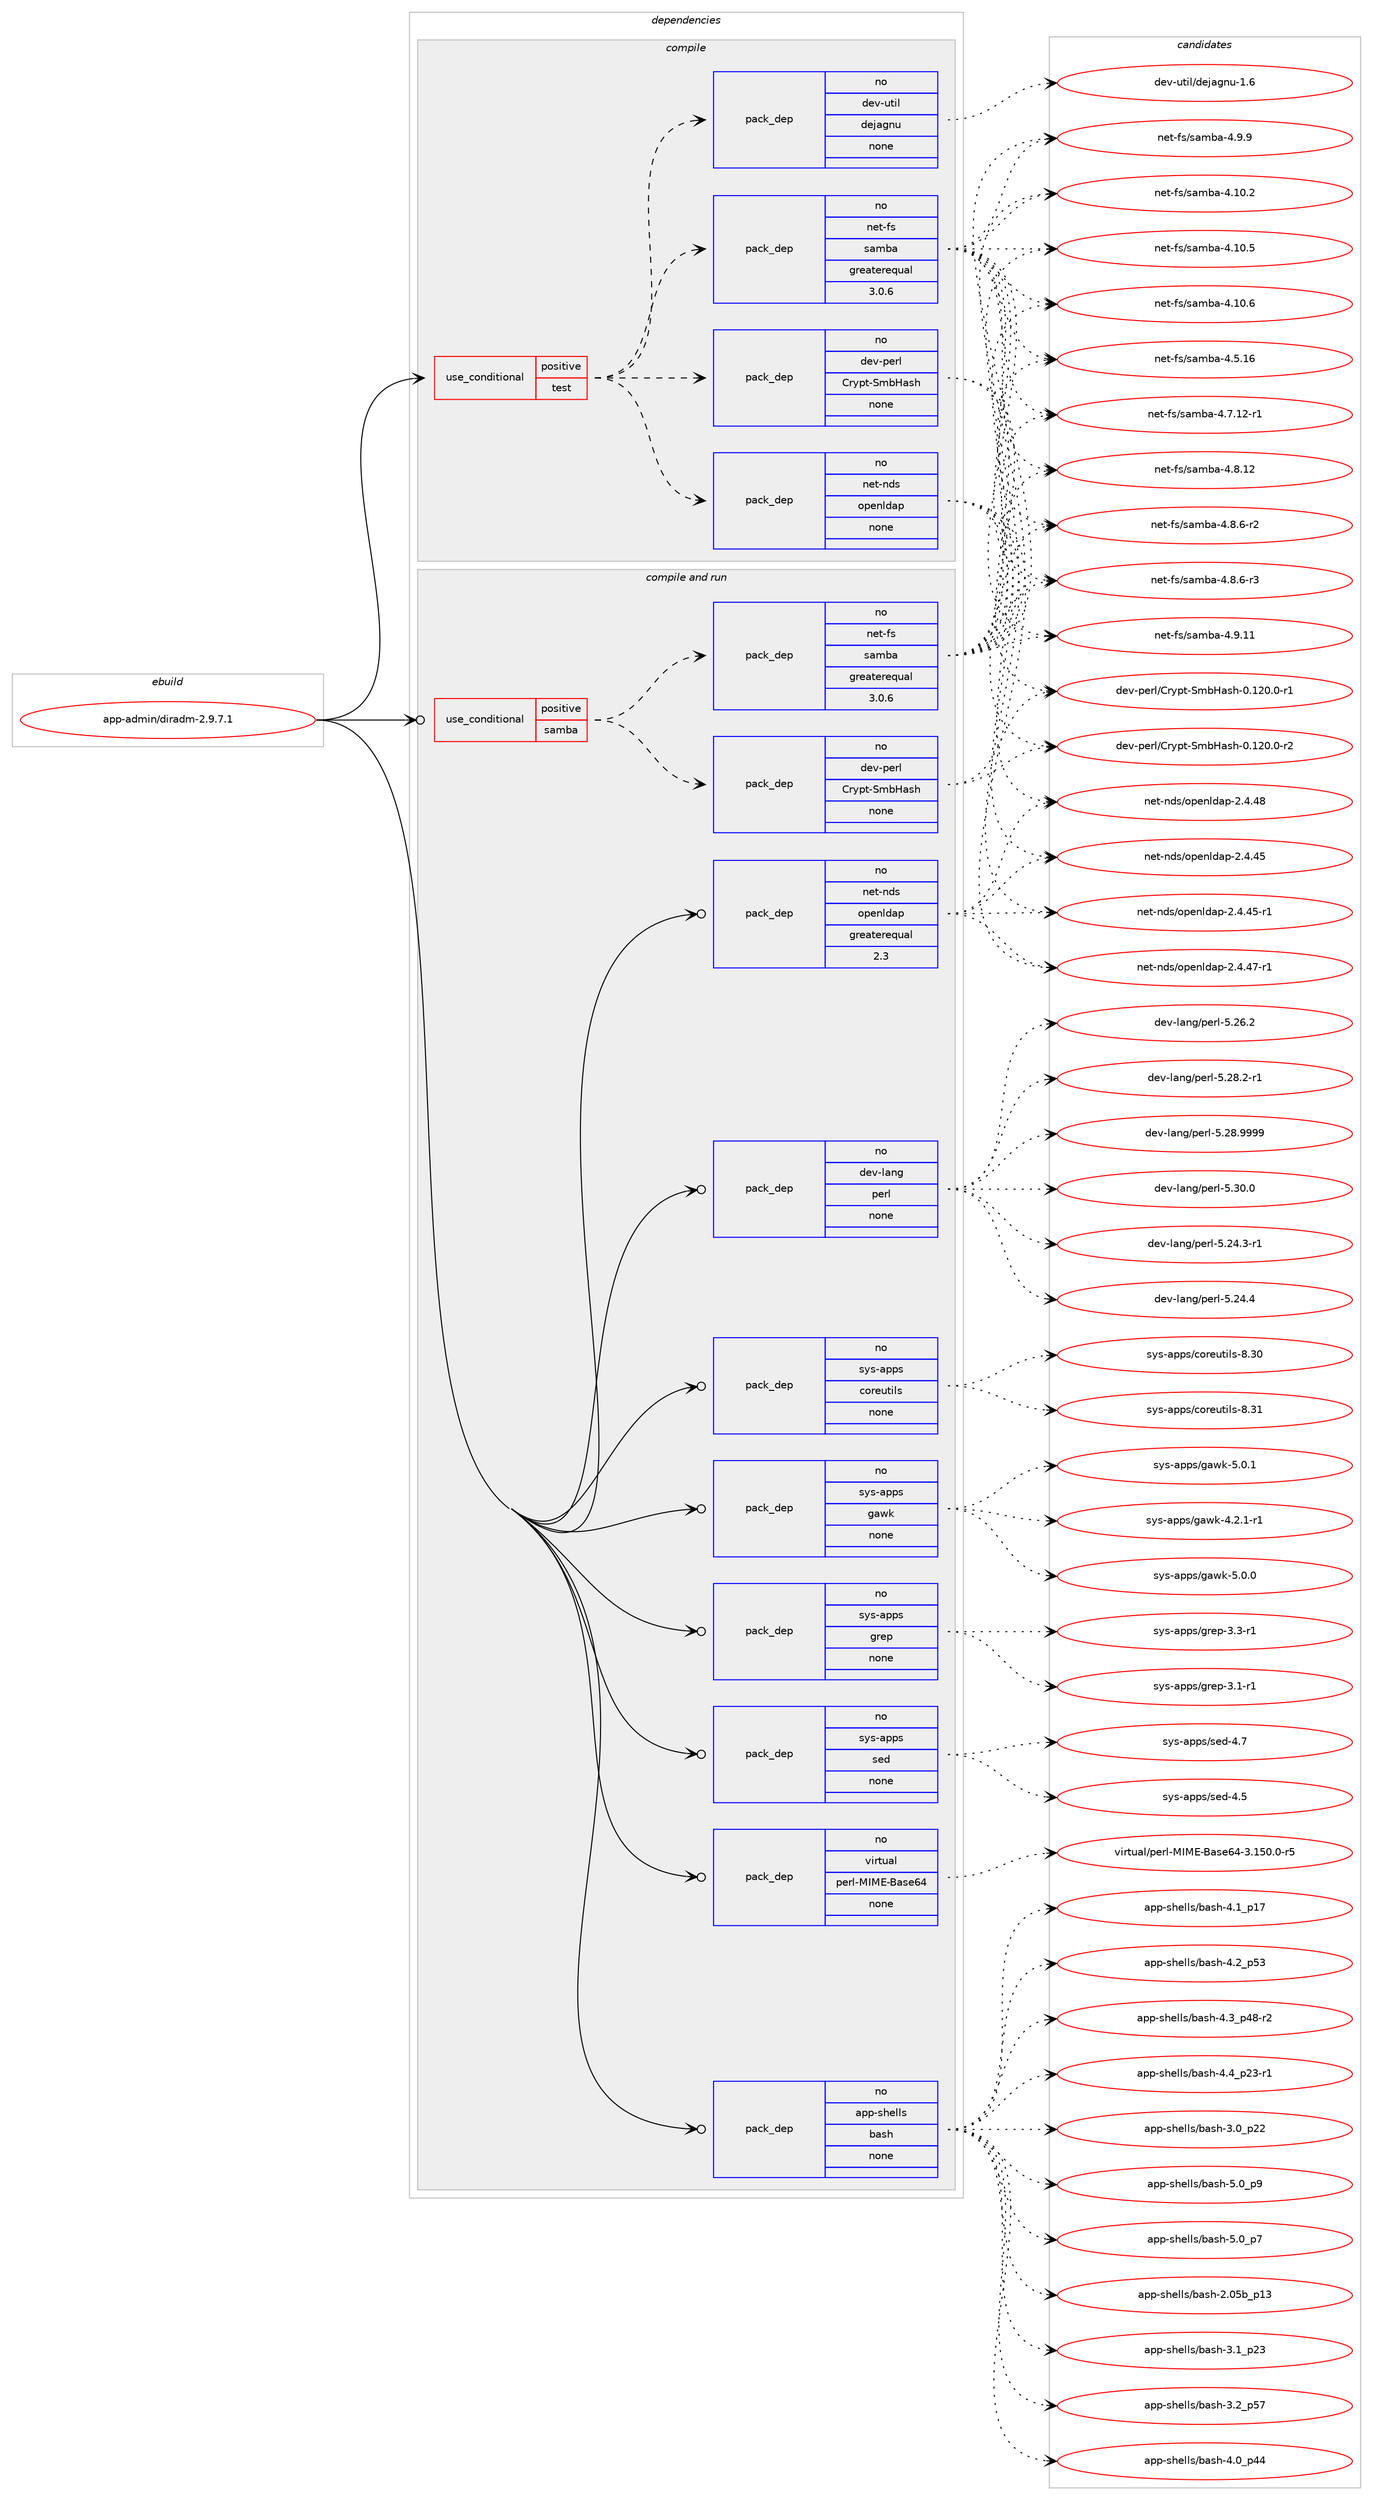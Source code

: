 digraph prolog {

# *************
# Graph options
# *************

newrank=true;
concentrate=true;
compound=true;
graph [rankdir=LR,fontname=Helvetica,fontsize=10,ranksep=1.5];#, ranksep=2.5, nodesep=0.2];
edge  [arrowhead=vee];
node  [fontname=Helvetica,fontsize=10];

# **********
# The ebuild
# **********

subgraph cluster_leftcol {
color=gray;
rank=same;
label=<<i>ebuild</i>>;
id [label="app-admin/diradm-2.9.7.1", color=red, width=4, href="../app-admin/diradm-2.9.7.1.svg"];
}

# ****************
# The dependencies
# ****************

subgraph cluster_midcol {
color=gray;
label=<<i>dependencies</i>>;
subgraph cluster_compile {
fillcolor="#eeeeee";
style=filled;
label=<<i>compile</i>>;
subgraph cond1 {
dependency4 [label=<<TABLE BORDER="0" CELLBORDER="1" CELLSPACING="0" CELLPADDING="4"><TR><TD ROWSPAN="3" CELLPADDING="10">use_conditional</TD></TR><TR><TD>positive</TD></TR><TR><TD>test</TD></TR></TABLE>>, shape=none, color=red];
subgraph pack4 {
dependency5 [label=<<TABLE BORDER="0" CELLBORDER="1" CELLSPACING="0" CELLPADDING="4" WIDTH="220"><TR><TD ROWSPAN="6" CELLPADDING="30">pack_dep</TD></TR><TR><TD WIDTH="110">no</TD></TR><TR><TD>dev-perl</TD></TR><TR><TD>Crypt-SmbHash</TD></TR><TR><TD>none</TD></TR><TR><TD></TD></TR></TABLE>>, shape=none, color=blue];
}
dependency4:e -> dependency5:w [weight=20,style="dashed",arrowhead="vee"];
subgraph pack5 {
dependency6 [label=<<TABLE BORDER="0" CELLBORDER="1" CELLSPACING="0" CELLPADDING="4" WIDTH="220"><TR><TD ROWSPAN="6" CELLPADDING="30">pack_dep</TD></TR><TR><TD WIDTH="110">no</TD></TR><TR><TD>net-fs</TD></TR><TR><TD>samba</TD></TR><TR><TD>greaterequal</TD></TR><TR><TD>3.0.6</TD></TR></TABLE>>, shape=none, color=blue];
}
dependency4:e -> dependency6:w [weight=20,style="dashed",arrowhead="vee"];
subgraph pack6 {
dependency7 [label=<<TABLE BORDER="0" CELLBORDER="1" CELLSPACING="0" CELLPADDING="4" WIDTH="220"><TR><TD ROWSPAN="6" CELLPADDING="30">pack_dep</TD></TR><TR><TD WIDTH="110">no</TD></TR><TR><TD>dev-util</TD></TR><TR><TD>dejagnu</TD></TR><TR><TD>none</TD></TR><TR><TD></TD></TR></TABLE>>, shape=none, color=blue];
}
dependency4:e -> dependency7:w [weight=20,style="dashed",arrowhead="vee"];
subgraph pack7 {
dependency8 [label=<<TABLE BORDER="0" CELLBORDER="1" CELLSPACING="0" CELLPADDING="4" WIDTH="220"><TR><TD ROWSPAN="6" CELLPADDING="30">pack_dep</TD></TR><TR><TD WIDTH="110">no</TD></TR><TR><TD>net-nds</TD></TR><TR><TD>openldap</TD></TR><TR><TD>none</TD></TR><TR><TD></TD></TR></TABLE>>, shape=none, color=blue];
}
dependency4:e -> dependency8:w [weight=20,style="dashed",arrowhead="vee"];
}
id:e -> dependency4:w [weight=20,style="solid",arrowhead="vee"];
}
subgraph cluster_compileandrun {
fillcolor="#eeeeee";
style=filled;
label=<<i>compile and run</i>>;
subgraph cond2 {
dependency9 [label=<<TABLE BORDER="0" CELLBORDER="1" CELLSPACING="0" CELLPADDING="4"><TR><TD ROWSPAN="3" CELLPADDING="10">use_conditional</TD></TR><TR><TD>positive</TD></TR><TR><TD>samba</TD></TR></TABLE>>, shape=none, color=red];
subgraph pack8 {
dependency10 [label=<<TABLE BORDER="0" CELLBORDER="1" CELLSPACING="0" CELLPADDING="4" WIDTH="220"><TR><TD ROWSPAN="6" CELLPADDING="30">pack_dep</TD></TR><TR><TD WIDTH="110">no</TD></TR><TR><TD>dev-perl</TD></TR><TR><TD>Crypt-SmbHash</TD></TR><TR><TD>none</TD></TR><TR><TD></TD></TR></TABLE>>, shape=none, color=blue];
}
dependency9:e -> dependency10:w [weight=20,style="dashed",arrowhead="vee"];
subgraph pack9 {
dependency11 [label=<<TABLE BORDER="0" CELLBORDER="1" CELLSPACING="0" CELLPADDING="4" WIDTH="220"><TR><TD ROWSPAN="6" CELLPADDING="30">pack_dep</TD></TR><TR><TD WIDTH="110">no</TD></TR><TR><TD>net-fs</TD></TR><TR><TD>samba</TD></TR><TR><TD>greaterequal</TD></TR><TR><TD>3.0.6</TD></TR></TABLE>>, shape=none, color=blue];
}
dependency9:e -> dependency11:w [weight=20,style="dashed",arrowhead="vee"];
}
id:e -> dependency9:w [weight=20,style="solid",arrowhead="odotvee"];
subgraph pack10 {
dependency12 [label=<<TABLE BORDER="0" CELLBORDER="1" CELLSPACING="0" CELLPADDING="4" WIDTH="220"><TR><TD ROWSPAN="6" CELLPADDING="30">pack_dep</TD></TR><TR><TD WIDTH="110">no</TD></TR><TR><TD>app-shells</TD></TR><TR><TD>bash</TD></TR><TR><TD>none</TD></TR><TR><TD></TD></TR></TABLE>>, shape=none, color=blue];
}
id:e -> dependency12:w [weight=20,style="solid",arrowhead="odotvee"];
subgraph pack11 {
dependency13 [label=<<TABLE BORDER="0" CELLBORDER="1" CELLSPACING="0" CELLPADDING="4" WIDTH="220"><TR><TD ROWSPAN="6" CELLPADDING="30">pack_dep</TD></TR><TR><TD WIDTH="110">no</TD></TR><TR><TD>dev-lang</TD></TR><TR><TD>perl</TD></TR><TR><TD>none</TD></TR><TR><TD></TD></TR></TABLE>>, shape=none, color=blue];
}
id:e -> dependency13:w [weight=20,style="solid",arrowhead="odotvee"];
subgraph pack12 {
dependency14 [label=<<TABLE BORDER="0" CELLBORDER="1" CELLSPACING="0" CELLPADDING="4" WIDTH="220"><TR><TD ROWSPAN="6" CELLPADDING="30">pack_dep</TD></TR><TR><TD WIDTH="110">no</TD></TR><TR><TD>net-nds</TD></TR><TR><TD>openldap</TD></TR><TR><TD>greaterequal</TD></TR><TR><TD>2.3</TD></TR></TABLE>>, shape=none, color=blue];
}
id:e -> dependency14:w [weight=20,style="solid",arrowhead="odotvee"];
subgraph pack13 {
dependency15 [label=<<TABLE BORDER="0" CELLBORDER="1" CELLSPACING="0" CELLPADDING="4" WIDTH="220"><TR><TD ROWSPAN="6" CELLPADDING="30">pack_dep</TD></TR><TR><TD WIDTH="110">no</TD></TR><TR><TD>sys-apps</TD></TR><TR><TD>coreutils</TD></TR><TR><TD>none</TD></TR><TR><TD></TD></TR></TABLE>>, shape=none, color=blue];
}
id:e -> dependency15:w [weight=20,style="solid",arrowhead="odotvee"];
subgraph pack14 {
dependency16 [label=<<TABLE BORDER="0" CELLBORDER="1" CELLSPACING="0" CELLPADDING="4" WIDTH="220"><TR><TD ROWSPAN="6" CELLPADDING="30">pack_dep</TD></TR><TR><TD WIDTH="110">no</TD></TR><TR><TD>sys-apps</TD></TR><TR><TD>gawk</TD></TR><TR><TD>none</TD></TR><TR><TD></TD></TR></TABLE>>, shape=none, color=blue];
}
id:e -> dependency16:w [weight=20,style="solid",arrowhead="odotvee"];
subgraph pack15 {
dependency17 [label=<<TABLE BORDER="0" CELLBORDER="1" CELLSPACING="0" CELLPADDING="4" WIDTH="220"><TR><TD ROWSPAN="6" CELLPADDING="30">pack_dep</TD></TR><TR><TD WIDTH="110">no</TD></TR><TR><TD>sys-apps</TD></TR><TR><TD>grep</TD></TR><TR><TD>none</TD></TR><TR><TD></TD></TR></TABLE>>, shape=none, color=blue];
}
id:e -> dependency17:w [weight=20,style="solid",arrowhead="odotvee"];
subgraph pack16 {
dependency18 [label=<<TABLE BORDER="0" CELLBORDER="1" CELLSPACING="0" CELLPADDING="4" WIDTH="220"><TR><TD ROWSPAN="6" CELLPADDING="30">pack_dep</TD></TR><TR><TD WIDTH="110">no</TD></TR><TR><TD>sys-apps</TD></TR><TR><TD>sed</TD></TR><TR><TD>none</TD></TR><TR><TD></TD></TR></TABLE>>, shape=none, color=blue];
}
id:e -> dependency18:w [weight=20,style="solid",arrowhead="odotvee"];
subgraph pack17 {
dependency19 [label=<<TABLE BORDER="0" CELLBORDER="1" CELLSPACING="0" CELLPADDING="4" WIDTH="220"><TR><TD ROWSPAN="6" CELLPADDING="30">pack_dep</TD></TR><TR><TD WIDTH="110">no</TD></TR><TR><TD>virtual</TD></TR><TR><TD>perl-MIME-Base64</TD></TR><TR><TD>none</TD></TR><TR><TD></TD></TR></TABLE>>, shape=none, color=blue];
}
id:e -> dependency19:w [weight=20,style="solid",arrowhead="odotvee"];
}
subgraph cluster_run {
fillcolor="#eeeeee";
style=filled;
label=<<i>run</i>>;
}
}

# **************
# The candidates
# **************

subgraph cluster_choices {
rank=same;
color=gray;
label=<<i>candidates</i>>;

subgraph choice4 {
color=black;
nodesep=1;
choice100101118451121011141084767114121112116458310998729711510445484649504846484511449 [label="dev-perl/Crypt-SmbHash-0.120.0-r1", color=red, width=4,href="../dev-perl/Crypt-SmbHash-0.120.0-r1.svg"];
choice100101118451121011141084767114121112116458310998729711510445484649504846484511450 [label="dev-perl/Crypt-SmbHash-0.120.0-r2", color=red, width=4,href="../dev-perl/Crypt-SmbHash-0.120.0-r2.svg"];
dependency5:e -> choice100101118451121011141084767114121112116458310998729711510445484649504846484511449:w [style=dotted,weight="100"];
dependency5:e -> choice100101118451121011141084767114121112116458310998729711510445484649504846484511450:w [style=dotted,weight="100"];
}
subgraph choice5 {
color=black;
nodesep=1;
choice110101116451021154711597109989745524649484650 [label="net-fs/samba-4.10.2", color=red, width=4,href="../net-fs/samba-4.10.2.svg"];
choice110101116451021154711597109989745524649484653 [label="net-fs/samba-4.10.5", color=red, width=4,href="../net-fs/samba-4.10.5.svg"];
choice110101116451021154711597109989745524649484654 [label="net-fs/samba-4.10.6", color=red, width=4,href="../net-fs/samba-4.10.6.svg"];
choice110101116451021154711597109989745524653464954 [label="net-fs/samba-4.5.16", color=red, width=4,href="../net-fs/samba-4.5.16.svg"];
choice1101011164510211547115971099897455246554649504511449 [label="net-fs/samba-4.7.12-r1", color=red, width=4,href="../net-fs/samba-4.7.12-r1.svg"];
choice110101116451021154711597109989745524656464950 [label="net-fs/samba-4.8.12", color=red, width=4,href="../net-fs/samba-4.8.12.svg"];
choice11010111645102115471159710998974552465646544511450 [label="net-fs/samba-4.8.6-r2", color=red, width=4,href="../net-fs/samba-4.8.6-r2.svg"];
choice11010111645102115471159710998974552465646544511451 [label="net-fs/samba-4.8.6-r3", color=red, width=4,href="../net-fs/samba-4.8.6-r3.svg"];
choice110101116451021154711597109989745524657464949 [label="net-fs/samba-4.9.11", color=red, width=4,href="../net-fs/samba-4.9.11.svg"];
choice1101011164510211547115971099897455246574657 [label="net-fs/samba-4.9.9", color=red, width=4,href="../net-fs/samba-4.9.9.svg"];
dependency6:e -> choice110101116451021154711597109989745524649484650:w [style=dotted,weight="100"];
dependency6:e -> choice110101116451021154711597109989745524649484653:w [style=dotted,weight="100"];
dependency6:e -> choice110101116451021154711597109989745524649484654:w [style=dotted,weight="100"];
dependency6:e -> choice110101116451021154711597109989745524653464954:w [style=dotted,weight="100"];
dependency6:e -> choice1101011164510211547115971099897455246554649504511449:w [style=dotted,weight="100"];
dependency6:e -> choice110101116451021154711597109989745524656464950:w [style=dotted,weight="100"];
dependency6:e -> choice11010111645102115471159710998974552465646544511450:w [style=dotted,weight="100"];
dependency6:e -> choice11010111645102115471159710998974552465646544511451:w [style=dotted,weight="100"];
dependency6:e -> choice110101116451021154711597109989745524657464949:w [style=dotted,weight="100"];
dependency6:e -> choice1101011164510211547115971099897455246574657:w [style=dotted,weight="100"];
}
subgraph choice6 {
color=black;
nodesep=1;
choice10010111845117116105108471001011069710311011745494654 [label="dev-util/dejagnu-1.6", color=red, width=4,href="../dev-util/dejagnu-1.6.svg"];
dependency7:e -> choice10010111845117116105108471001011069710311011745494654:w [style=dotted,weight="100"];
}
subgraph choice7 {
color=black;
nodesep=1;
choice11010111645110100115471111121011101081009711245504652465253 [label="net-nds/openldap-2.4.45", color=red, width=4,href="../net-nds/openldap-2.4.45.svg"];
choice110101116451101001154711111210111010810097112455046524652534511449 [label="net-nds/openldap-2.4.45-r1", color=red, width=4,href="../net-nds/openldap-2.4.45-r1.svg"];
choice110101116451101001154711111210111010810097112455046524652554511449 [label="net-nds/openldap-2.4.47-r1", color=red, width=4,href="../net-nds/openldap-2.4.47-r1.svg"];
choice11010111645110100115471111121011101081009711245504652465256 [label="net-nds/openldap-2.4.48", color=red, width=4,href="../net-nds/openldap-2.4.48.svg"];
dependency8:e -> choice11010111645110100115471111121011101081009711245504652465253:w [style=dotted,weight="100"];
dependency8:e -> choice110101116451101001154711111210111010810097112455046524652534511449:w [style=dotted,weight="100"];
dependency8:e -> choice110101116451101001154711111210111010810097112455046524652554511449:w [style=dotted,weight="100"];
dependency8:e -> choice11010111645110100115471111121011101081009711245504652465256:w [style=dotted,weight="100"];
}
subgraph choice8 {
color=black;
nodesep=1;
choice100101118451121011141084767114121112116458310998729711510445484649504846484511449 [label="dev-perl/Crypt-SmbHash-0.120.0-r1", color=red, width=4,href="../dev-perl/Crypt-SmbHash-0.120.0-r1.svg"];
choice100101118451121011141084767114121112116458310998729711510445484649504846484511450 [label="dev-perl/Crypt-SmbHash-0.120.0-r2", color=red, width=4,href="../dev-perl/Crypt-SmbHash-0.120.0-r2.svg"];
dependency10:e -> choice100101118451121011141084767114121112116458310998729711510445484649504846484511449:w [style=dotted,weight="100"];
dependency10:e -> choice100101118451121011141084767114121112116458310998729711510445484649504846484511450:w [style=dotted,weight="100"];
}
subgraph choice9 {
color=black;
nodesep=1;
choice110101116451021154711597109989745524649484650 [label="net-fs/samba-4.10.2", color=red, width=4,href="../net-fs/samba-4.10.2.svg"];
choice110101116451021154711597109989745524649484653 [label="net-fs/samba-4.10.5", color=red, width=4,href="../net-fs/samba-4.10.5.svg"];
choice110101116451021154711597109989745524649484654 [label="net-fs/samba-4.10.6", color=red, width=4,href="../net-fs/samba-4.10.6.svg"];
choice110101116451021154711597109989745524653464954 [label="net-fs/samba-4.5.16", color=red, width=4,href="../net-fs/samba-4.5.16.svg"];
choice1101011164510211547115971099897455246554649504511449 [label="net-fs/samba-4.7.12-r1", color=red, width=4,href="../net-fs/samba-4.7.12-r1.svg"];
choice110101116451021154711597109989745524656464950 [label="net-fs/samba-4.8.12", color=red, width=4,href="../net-fs/samba-4.8.12.svg"];
choice11010111645102115471159710998974552465646544511450 [label="net-fs/samba-4.8.6-r2", color=red, width=4,href="../net-fs/samba-4.8.6-r2.svg"];
choice11010111645102115471159710998974552465646544511451 [label="net-fs/samba-4.8.6-r3", color=red, width=4,href="../net-fs/samba-4.8.6-r3.svg"];
choice110101116451021154711597109989745524657464949 [label="net-fs/samba-4.9.11", color=red, width=4,href="../net-fs/samba-4.9.11.svg"];
choice1101011164510211547115971099897455246574657 [label="net-fs/samba-4.9.9", color=red, width=4,href="../net-fs/samba-4.9.9.svg"];
dependency11:e -> choice110101116451021154711597109989745524649484650:w [style=dotted,weight="100"];
dependency11:e -> choice110101116451021154711597109989745524649484653:w [style=dotted,weight="100"];
dependency11:e -> choice110101116451021154711597109989745524649484654:w [style=dotted,weight="100"];
dependency11:e -> choice110101116451021154711597109989745524653464954:w [style=dotted,weight="100"];
dependency11:e -> choice1101011164510211547115971099897455246554649504511449:w [style=dotted,weight="100"];
dependency11:e -> choice110101116451021154711597109989745524656464950:w [style=dotted,weight="100"];
dependency11:e -> choice11010111645102115471159710998974552465646544511450:w [style=dotted,weight="100"];
dependency11:e -> choice11010111645102115471159710998974552465646544511451:w [style=dotted,weight="100"];
dependency11:e -> choice110101116451021154711597109989745524657464949:w [style=dotted,weight="100"];
dependency11:e -> choice1101011164510211547115971099897455246574657:w [style=dotted,weight="100"];
}
subgraph choice10 {
color=black;
nodesep=1;
choice9711211245115104101108108115479897115104455046485398951124951 [label="app-shells/bash-2.05b_p13", color=red, width=4,href="../app-shells/bash-2.05b_p13.svg"];
choice971121124511510410110810811547989711510445514648951125050 [label="app-shells/bash-3.0_p22", color=red, width=4,href="../app-shells/bash-3.0_p22.svg"];
choice971121124511510410110810811547989711510445514649951125051 [label="app-shells/bash-3.1_p23", color=red, width=4,href="../app-shells/bash-3.1_p23.svg"];
choice971121124511510410110810811547989711510445514650951125355 [label="app-shells/bash-3.2_p57", color=red, width=4,href="../app-shells/bash-3.2_p57.svg"];
choice971121124511510410110810811547989711510445524648951125252 [label="app-shells/bash-4.0_p44", color=red, width=4,href="../app-shells/bash-4.0_p44.svg"];
choice971121124511510410110810811547989711510445524649951124955 [label="app-shells/bash-4.1_p17", color=red, width=4,href="../app-shells/bash-4.1_p17.svg"];
choice971121124511510410110810811547989711510445524650951125351 [label="app-shells/bash-4.2_p53", color=red, width=4,href="../app-shells/bash-4.2_p53.svg"];
choice9711211245115104101108108115479897115104455246519511252564511450 [label="app-shells/bash-4.3_p48-r2", color=red, width=4,href="../app-shells/bash-4.3_p48-r2.svg"];
choice9711211245115104101108108115479897115104455246529511250514511449 [label="app-shells/bash-4.4_p23-r1", color=red, width=4,href="../app-shells/bash-4.4_p23-r1.svg"];
choice9711211245115104101108108115479897115104455346489511255 [label="app-shells/bash-5.0_p7", color=red, width=4,href="../app-shells/bash-5.0_p7.svg"];
choice9711211245115104101108108115479897115104455346489511257 [label="app-shells/bash-5.0_p9", color=red, width=4,href="../app-shells/bash-5.0_p9.svg"];
dependency12:e -> choice9711211245115104101108108115479897115104455046485398951124951:w [style=dotted,weight="100"];
dependency12:e -> choice971121124511510410110810811547989711510445514648951125050:w [style=dotted,weight="100"];
dependency12:e -> choice971121124511510410110810811547989711510445514649951125051:w [style=dotted,weight="100"];
dependency12:e -> choice971121124511510410110810811547989711510445514650951125355:w [style=dotted,weight="100"];
dependency12:e -> choice971121124511510410110810811547989711510445524648951125252:w [style=dotted,weight="100"];
dependency12:e -> choice971121124511510410110810811547989711510445524649951124955:w [style=dotted,weight="100"];
dependency12:e -> choice971121124511510410110810811547989711510445524650951125351:w [style=dotted,weight="100"];
dependency12:e -> choice9711211245115104101108108115479897115104455246519511252564511450:w [style=dotted,weight="100"];
dependency12:e -> choice9711211245115104101108108115479897115104455246529511250514511449:w [style=dotted,weight="100"];
dependency12:e -> choice9711211245115104101108108115479897115104455346489511255:w [style=dotted,weight="100"];
dependency12:e -> choice9711211245115104101108108115479897115104455346489511257:w [style=dotted,weight="100"];
}
subgraph choice11 {
color=black;
nodesep=1;
choice100101118451089711010347112101114108455346505246514511449 [label="dev-lang/perl-5.24.3-r1", color=red, width=4,href="../dev-lang/perl-5.24.3-r1.svg"];
choice10010111845108971101034711210111410845534650524652 [label="dev-lang/perl-5.24.4", color=red, width=4,href="../dev-lang/perl-5.24.4.svg"];
choice10010111845108971101034711210111410845534650544650 [label="dev-lang/perl-5.26.2", color=red, width=4,href="../dev-lang/perl-5.26.2.svg"];
choice100101118451089711010347112101114108455346505646504511449 [label="dev-lang/perl-5.28.2-r1", color=red, width=4,href="../dev-lang/perl-5.28.2-r1.svg"];
choice10010111845108971101034711210111410845534650564657575757 [label="dev-lang/perl-5.28.9999", color=red, width=4,href="../dev-lang/perl-5.28.9999.svg"];
choice10010111845108971101034711210111410845534651484648 [label="dev-lang/perl-5.30.0", color=red, width=4,href="../dev-lang/perl-5.30.0.svg"];
dependency13:e -> choice100101118451089711010347112101114108455346505246514511449:w [style=dotted,weight="100"];
dependency13:e -> choice10010111845108971101034711210111410845534650524652:w [style=dotted,weight="100"];
dependency13:e -> choice10010111845108971101034711210111410845534650544650:w [style=dotted,weight="100"];
dependency13:e -> choice100101118451089711010347112101114108455346505646504511449:w [style=dotted,weight="100"];
dependency13:e -> choice10010111845108971101034711210111410845534650564657575757:w [style=dotted,weight="100"];
dependency13:e -> choice10010111845108971101034711210111410845534651484648:w [style=dotted,weight="100"];
}
subgraph choice12 {
color=black;
nodesep=1;
choice11010111645110100115471111121011101081009711245504652465253 [label="net-nds/openldap-2.4.45", color=red, width=4,href="../net-nds/openldap-2.4.45.svg"];
choice110101116451101001154711111210111010810097112455046524652534511449 [label="net-nds/openldap-2.4.45-r1", color=red, width=4,href="../net-nds/openldap-2.4.45-r1.svg"];
choice110101116451101001154711111210111010810097112455046524652554511449 [label="net-nds/openldap-2.4.47-r1", color=red, width=4,href="../net-nds/openldap-2.4.47-r1.svg"];
choice11010111645110100115471111121011101081009711245504652465256 [label="net-nds/openldap-2.4.48", color=red, width=4,href="../net-nds/openldap-2.4.48.svg"];
dependency14:e -> choice11010111645110100115471111121011101081009711245504652465253:w [style=dotted,weight="100"];
dependency14:e -> choice110101116451101001154711111210111010810097112455046524652534511449:w [style=dotted,weight="100"];
dependency14:e -> choice110101116451101001154711111210111010810097112455046524652554511449:w [style=dotted,weight="100"];
dependency14:e -> choice11010111645110100115471111121011101081009711245504652465256:w [style=dotted,weight="100"];
}
subgraph choice13 {
color=black;
nodesep=1;
choice115121115459711211211547991111141011171161051081154556465148 [label="sys-apps/coreutils-8.30", color=red, width=4,href="../sys-apps/coreutils-8.30.svg"];
choice115121115459711211211547991111141011171161051081154556465149 [label="sys-apps/coreutils-8.31", color=red, width=4,href="../sys-apps/coreutils-8.31.svg"];
dependency15:e -> choice115121115459711211211547991111141011171161051081154556465148:w [style=dotted,weight="100"];
dependency15:e -> choice115121115459711211211547991111141011171161051081154556465149:w [style=dotted,weight="100"];
}
subgraph choice14 {
color=black;
nodesep=1;
choice115121115459711211211547103971191074552465046494511449 [label="sys-apps/gawk-4.2.1-r1", color=red, width=4,href="../sys-apps/gawk-4.2.1-r1.svg"];
choice11512111545971121121154710397119107455346484648 [label="sys-apps/gawk-5.0.0", color=red, width=4,href="../sys-apps/gawk-5.0.0.svg"];
choice11512111545971121121154710397119107455346484649 [label="sys-apps/gawk-5.0.1", color=red, width=4,href="../sys-apps/gawk-5.0.1.svg"];
dependency16:e -> choice115121115459711211211547103971191074552465046494511449:w [style=dotted,weight="100"];
dependency16:e -> choice11512111545971121121154710397119107455346484648:w [style=dotted,weight="100"];
dependency16:e -> choice11512111545971121121154710397119107455346484649:w [style=dotted,weight="100"];
}
subgraph choice15 {
color=black;
nodesep=1;
choice115121115459711211211547103114101112455146494511449 [label="sys-apps/grep-3.1-r1", color=red, width=4,href="../sys-apps/grep-3.1-r1.svg"];
choice115121115459711211211547103114101112455146514511449 [label="sys-apps/grep-3.3-r1", color=red, width=4,href="../sys-apps/grep-3.3-r1.svg"];
dependency17:e -> choice115121115459711211211547103114101112455146494511449:w [style=dotted,weight="100"];
dependency17:e -> choice115121115459711211211547103114101112455146514511449:w [style=dotted,weight="100"];
}
subgraph choice16 {
color=black;
nodesep=1;
choice11512111545971121121154711510110045524653 [label="sys-apps/sed-4.5", color=red, width=4,href="../sys-apps/sed-4.5.svg"];
choice11512111545971121121154711510110045524655 [label="sys-apps/sed-4.7", color=red, width=4,href="../sys-apps/sed-4.7.svg"];
dependency18:e -> choice11512111545971121121154711510110045524653:w [style=dotted,weight="100"];
dependency18:e -> choice11512111545971121121154711510110045524655:w [style=dotted,weight="100"];
}
subgraph choice17 {
color=black;
nodesep=1;
choice11810511411611797108471121011141084577737769456697115101545245514649534846484511453 [label="virtual/perl-MIME-Base64-3.150.0-r5", color=red, width=4,href="../virtual/perl-MIME-Base64-3.150.0-r5.svg"];
dependency19:e -> choice11810511411611797108471121011141084577737769456697115101545245514649534846484511453:w [style=dotted,weight="100"];
}
}

}
